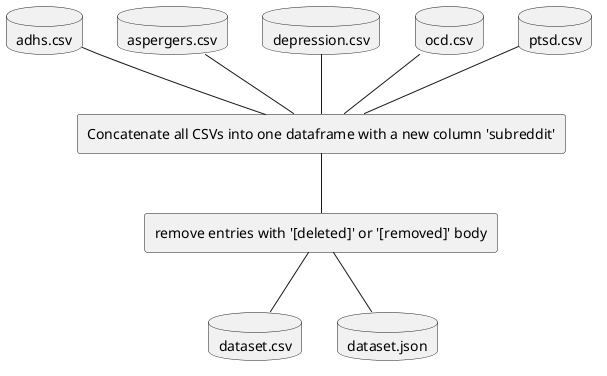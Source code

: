 @startuml pipeline


' Two database elements side by side
database "adhs.csv" as ADHDCsv {
}
database "aspergers.csv" as AspergersCsv {
}
database "depression.csv" as DepressionCsv {
}
database "ocd.csv" as OCDCsv {
}
database "ptsd.csv" as PTSDCsv {
}

rectangle "Concatenate all CSVs into one dataframe with a new column 'subreddit'" as Concatenate

ADHDCsv -- Concatenate
AspergersCsv -- Concatenate
DepressionCsv -- Concatenate
OCDCsv -- Concatenate
PTSDCsv -- Concatenate

rectangle "remove entries with '[deleted]' or '[removed]' body" as RemoveDeleted

Concatenate -- RemoveDeleted

database "dataset.csv" as DatasetCSV {
}

database "dataset.json" as DatasetJSON {
}

RemoveDeleted -- DatasetCSV
RemoveDeleted -- DatasetJSON

@enduml